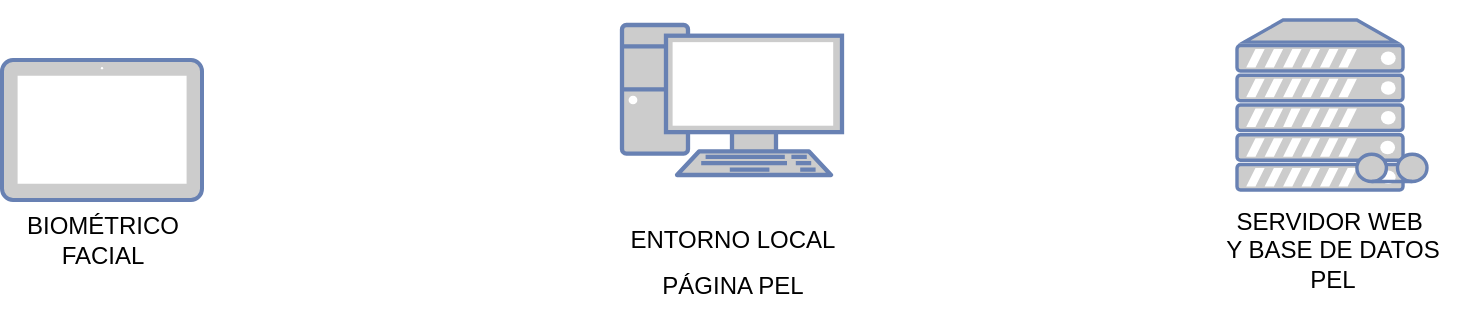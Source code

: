 <mxfile version="20.2.7" type="github">
  <diagram id="cAOsAnPpxSTJ4OME0NVT" name="Page-1">
    <mxGraphModel dx="1426" dy="-299" grid="1" gridSize="10" guides="1" tooltips="1" connect="1" arrows="1" fold="1" page="1" pageScale="1" pageWidth="850" pageHeight="1100" math="0" shadow="0">
      <root>
        <mxCell id="0" />
        <mxCell id="1" parent="0" />
        <mxCell id="MioIM7X3Ic0pk1cOMyed-9" value="" style="group" vertex="1" connectable="0" parent="1">
          <mxGeometry x="660" y="1380" width="130" height="145" as="geometry" />
        </mxCell>
        <mxCell id="MioIM7X3Ic0pk1cOMyed-1" value="" style="fontColor=#0066CC;verticalAlign=top;verticalLabelPosition=bottom;labelPosition=center;align=center;html=1;outlineConnect=0;fillColor=#CCCCCC;strokeColor=#6881B3;gradientColor=none;gradientDirection=north;strokeWidth=2;shape=mxgraph.networks.tape_storage;" vertex="1" parent="MioIM7X3Ic0pk1cOMyed-9">
          <mxGeometry x="17.5" width="95" height="85" as="geometry" />
        </mxCell>
        <mxCell id="MioIM7X3Ic0pk1cOMyed-8" value="SERVIDOR WEB&amp;nbsp;&lt;br&gt;Y BASE DE DATOS&lt;br&gt;PEL" style="text;html=1;align=center;verticalAlign=middle;resizable=0;points=[];autosize=1;strokeColor=none;fillColor=none;" vertex="1" parent="MioIM7X3Ic0pk1cOMyed-9">
          <mxGeometry y="85" width="130" height="60" as="geometry" />
        </mxCell>
        <mxCell id="MioIM7X3Ic0pk1cOMyed-10" value="" style="group" vertex="1" connectable="0" parent="1">
          <mxGeometry x="360" y="1370" width="130" height="157.5" as="geometry" />
        </mxCell>
        <mxCell id="MioIM7X3Ic0pk1cOMyed-3" value="" style="fontColor=#0066CC;verticalAlign=top;verticalLabelPosition=bottom;labelPosition=center;align=center;html=1;outlineConnect=0;fillColor=#CCCCCC;strokeColor=#6881B3;gradientColor=none;gradientDirection=north;strokeWidth=2;shape=mxgraph.networks.pc;" vertex="1" parent="MioIM7X3Ic0pk1cOMyed-10">
          <mxGeometry x="10" y="12.5" width="110" height="75" as="geometry" />
        </mxCell>
        <mxCell id="MioIM7X3Ic0pk1cOMyed-12" value="" style="group" vertex="1" connectable="0" parent="MioIM7X3Ic0pk1cOMyed-10">
          <mxGeometry y="105" width="130" height="52.5" as="geometry" />
        </mxCell>
        <mxCell id="MioIM7X3Ic0pk1cOMyed-7" value="ENTORNO LOCAL" style="text;html=1;align=center;verticalAlign=middle;resizable=0;points=[];autosize=1;strokeColor=none;fillColor=none;" vertex="1" parent="MioIM7X3Ic0pk1cOMyed-12">
          <mxGeometry width="130" height="30" as="geometry" />
        </mxCell>
        <mxCell id="MioIM7X3Ic0pk1cOMyed-6" value="PÁGINA PEL" style="text;html=1;align=center;verticalAlign=middle;resizable=0;points=[];autosize=1;strokeColor=none;fillColor=none;" vertex="1" parent="MioIM7X3Ic0pk1cOMyed-12">
          <mxGeometry x="20" y="22.5" width="90" height="30" as="geometry" />
        </mxCell>
        <mxCell id="MioIM7X3Ic0pk1cOMyed-11" value="" style="group" vertex="1" connectable="0" parent="1">
          <mxGeometry x="60" y="1400" width="100" height="110" as="geometry" />
        </mxCell>
        <mxCell id="MioIM7X3Ic0pk1cOMyed-4" value="" style="fontColor=#0066CC;verticalAlign=top;verticalLabelPosition=bottom;labelPosition=center;align=center;html=1;outlineConnect=0;fillColor=#CCCCCC;strokeColor=#6881B3;gradientColor=none;gradientDirection=north;strokeWidth=2;shape=mxgraph.networks.tablet;" vertex="1" parent="MioIM7X3Ic0pk1cOMyed-11">
          <mxGeometry width="100" height="70" as="geometry" />
        </mxCell>
        <mxCell id="MioIM7X3Ic0pk1cOMyed-5" value="BIOMÉTRICO&lt;br&gt;FACIAL" style="text;html=1;align=center;verticalAlign=middle;resizable=0;points=[];autosize=1;strokeColor=none;fillColor=none;" vertex="1" parent="MioIM7X3Ic0pk1cOMyed-11">
          <mxGeometry y="70" width="100" height="40" as="geometry" />
        </mxCell>
      </root>
    </mxGraphModel>
  </diagram>
</mxfile>
